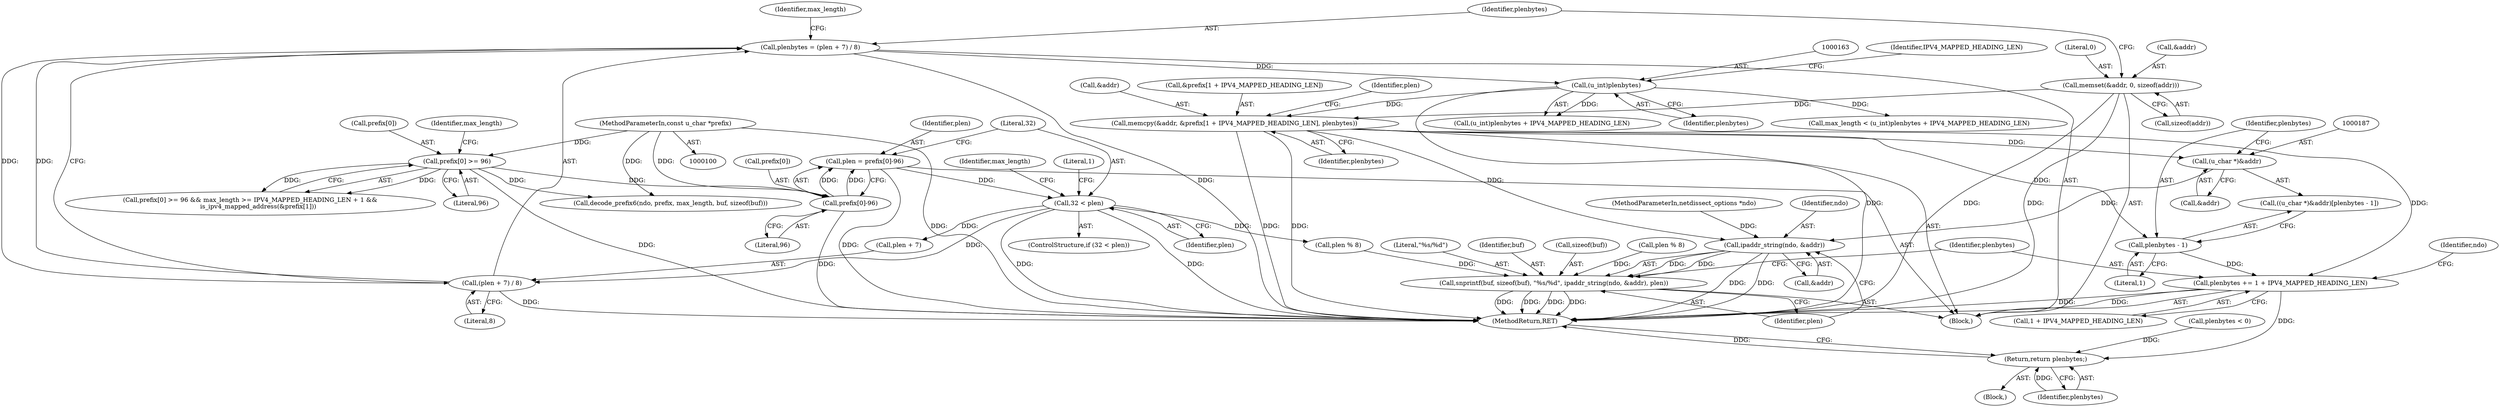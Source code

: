 digraph "0_tcpdump_83a412a5275cac973c5841eca3511c766bed778d@API" {
"1000169" [label="(Call,memcpy(&addr, &prefix[1 + IPV4_MAPPED_HEADING_LEN], plenbytes))"];
"1000145" [label="(Call,memset(&addr, 0, sizeof(addr)))"];
"1000162" [label="(Call,(u_int)plenbytes)"];
"1000151" [label="(Call,plenbytes = (plen + 7) / 8)"];
"1000153" [label="(Call,(plen + 7) / 8)"];
"1000136" [label="(Call,32 < plen)"];
"1000128" [label="(Call,plen = prefix[0]-96)"];
"1000130" [label="(Call,prefix[0]-96)"];
"1000109" [label="(Call,prefix[0] >= 96)"];
"1000102" [label="(MethodParameterIn,const u_char *prefix)"];
"1000186" [label="(Call,(u_char *)&addr)"];
"1000205" [label="(Call,ipaddr_string(ndo, &addr))"];
"1000200" [label="(Call,snprintf(buf, sizeof(buf), \"%s/%d\", ipaddr_string(ndo, &addr), plen))"];
"1000190" [label="(Call,plenbytes - 1)"];
"1000210" [label="(Call,plenbytes += 1 + IPV4_MAPPED_HEADING_LEN)"];
"1000238" [label="(Return,return plenbytes;)"];
"1000204" [label="(Literal,\"%s/%d\")"];
"1000137" [label="(Literal,32)"];
"1000109" [label="(Call,prefix[0] >= 96)"];
"1000234" [label="(Identifier,ndo)"];
"1000238" [label="(Return,return plenbytes;)"];
"1000227" [label="(Call,plenbytes < 0)"];
"1000149" [label="(Call,sizeof(addr))"];
"1000141" [label="(Literal,1)"];
"1000102" [label="(MethodParameterIn,const u_char *prefix)"];
"1000151" [label="(Call,plenbytes = (plen + 7) / 8)"];
"1000201" [label="(Identifier,buf)"];
"1000162" [label="(Call,(u_int)plenbytes)"];
"1000146" [label="(Call,&addr)"];
"1000153" [label="(Call,(plen + 7) / 8)"];
"1000160" [label="(Identifier,max_length)"];
"1000202" [label="(Call,sizeof(buf))"];
"1000211" [label="(Identifier,plenbytes)"];
"1000219" [label="(Call,decode_prefix6(ndo, prefix, max_length, buf, sizeof(buf)))"];
"1000129" [label="(Identifier,plen)"];
"1000165" [label="(Identifier,IPV4_MAPPED_HEADING_LEN)"];
"1000164" [label="(Identifier,plenbytes)"];
"1000152" [label="(Identifier,plenbytes)"];
"1000180" [label="(Call,plen % 8)"];
"1000101" [label="(MethodParameterIn,netdissect_options *ndo)"];
"1000192" [label="(Literal,1)"];
"1000178" [label="(Identifier,plenbytes)"];
"1000210" [label="(Call,plenbytes += 1 + IPV4_MAPPED_HEADING_LEN)"];
"1000157" [label="(Literal,8)"];
"1000212" [label="(Call,1 + IPV4_MAPPED_HEADING_LEN)"];
"1000125" [label="(Block,)"];
"1000159" [label="(Call,max_length < (u_int)plenbytes + IPV4_MAPPED_HEADING_LEN)"];
"1000161" [label="(Call,(u_int)plenbytes + IPV4_MAPPED_HEADING_LEN)"];
"1000186" [label="(Call,(u_char *)&addr)"];
"1000190" [label="(Call,plenbytes - 1)"];
"1000170" [label="(Call,&addr)"];
"1000143" [label="(Identifier,max_length)"];
"1000136" [label="(Call,32 < plen)"];
"1000131" [label="(Call,prefix[0])"];
"1000110" [label="(Call,prefix[0])"];
"1000191" [label="(Identifier,plenbytes)"];
"1000104" [label="(Block,)"];
"1000188" [label="(Call,&addr)"];
"1000148" [label="(Literal,0)"];
"1000200" [label="(Call,snprintf(buf, sizeof(buf), \"%s/%d\", ipaddr_string(ndo, &addr), plen))"];
"1000128" [label="(Call,plen = prefix[0]-96)"];
"1000116" [label="(Identifier,max_length)"];
"1000138" [label="(Identifier,plen)"];
"1000113" [label="(Literal,96)"];
"1000134" [label="(Literal,96)"];
"1000209" [label="(Identifier,plen)"];
"1000169" [label="(Call,memcpy(&addr, &prefix[1 + IPV4_MAPPED_HEADING_LEN], plenbytes))"];
"1000240" [label="(MethodReturn,RET)"];
"1000172" [label="(Call,&prefix[1 + IPV4_MAPPED_HEADING_LEN])"];
"1000145" [label="(Call,memset(&addr, 0, sizeof(addr)))"];
"1000154" [label="(Call,plen + 7)"];
"1000108" [label="(Call,prefix[0] >= 96 && max_length >= IPV4_MAPPED_HEADING_LEN + 1 &&\n        is_ipv4_mapped_address(&prefix[1]))"];
"1000206" [label="(Identifier,ndo)"];
"1000205" [label="(Call,ipaddr_string(ndo, &addr))"];
"1000135" [label="(ControlStructure,if (32 < plen))"];
"1000239" [label="(Identifier,plenbytes)"];
"1000196" [label="(Call,plen % 8)"];
"1000181" [label="(Identifier,plen)"];
"1000207" [label="(Call,&addr)"];
"1000185" [label="(Call,((u_char *)&addr)[plenbytes - 1])"];
"1000130" [label="(Call,prefix[0]-96)"];
"1000169" -> "1000125"  [label="AST: "];
"1000169" -> "1000178"  [label="CFG: "];
"1000170" -> "1000169"  [label="AST: "];
"1000172" -> "1000169"  [label="AST: "];
"1000178" -> "1000169"  [label="AST: "];
"1000181" -> "1000169"  [label="CFG: "];
"1000169" -> "1000240"  [label="DDG: "];
"1000169" -> "1000240"  [label="DDG: "];
"1000145" -> "1000169"  [label="DDG: "];
"1000162" -> "1000169"  [label="DDG: "];
"1000169" -> "1000186"  [label="DDG: "];
"1000169" -> "1000190"  [label="DDG: "];
"1000169" -> "1000205"  [label="DDG: "];
"1000169" -> "1000210"  [label="DDG: "];
"1000145" -> "1000125"  [label="AST: "];
"1000145" -> "1000149"  [label="CFG: "];
"1000146" -> "1000145"  [label="AST: "];
"1000148" -> "1000145"  [label="AST: "];
"1000149" -> "1000145"  [label="AST: "];
"1000152" -> "1000145"  [label="CFG: "];
"1000145" -> "1000240"  [label="DDG: "];
"1000145" -> "1000240"  [label="DDG: "];
"1000162" -> "1000161"  [label="AST: "];
"1000162" -> "1000164"  [label="CFG: "];
"1000163" -> "1000162"  [label="AST: "];
"1000164" -> "1000162"  [label="AST: "];
"1000165" -> "1000162"  [label="CFG: "];
"1000162" -> "1000240"  [label="DDG: "];
"1000162" -> "1000159"  [label="DDG: "];
"1000162" -> "1000161"  [label="DDG: "];
"1000151" -> "1000162"  [label="DDG: "];
"1000151" -> "1000125"  [label="AST: "];
"1000151" -> "1000153"  [label="CFG: "];
"1000152" -> "1000151"  [label="AST: "];
"1000153" -> "1000151"  [label="AST: "];
"1000160" -> "1000151"  [label="CFG: "];
"1000151" -> "1000240"  [label="DDG: "];
"1000153" -> "1000151"  [label="DDG: "];
"1000153" -> "1000151"  [label="DDG: "];
"1000153" -> "1000157"  [label="CFG: "];
"1000154" -> "1000153"  [label="AST: "];
"1000157" -> "1000153"  [label="AST: "];
"1000153" -> "1000240"  [label="DDG: "];
"1000136" -> "1000153"  [label="DDG: "];
"1000136" -> "1000135"  [label="AST: "];
"1000136" -> "1000138"  [label="CFG: "];
"1000137" -> "1000136"  [label="AST: "];
"1000138" -> "1000136"  [label="AST: "];
"1000141" -> "1000136"  [label="CFG: "];
"1000143" -> "1000136"  [label="CFG: "];
"1000136" -> "1000240"  [label="DDG: "];
"1000136" -> "1000240"  [label="DDG: "];
"1000128" -> "1000136"  [label="DDG: "];
"1000136" -> "1000154"  [label="DDG: "];
"1000136" -> "1000180"  [label="DDG: "];
"1000128" -> "1000125"  [label="AST: "];
"1000128" -> "1000130"  [label="CFG: "];
"1000129" -> "1000128"  [label="AST: "];
"1000130" -> "1000128"  [label="AST: "];
"1000137" -> "1000128"  [label="CFG: "];
"1000128" -> "1000240"  [label="DDG: "];
"1000130" -> "1000128"  [label="DDG: "];
"1000130" -> "1000128"  [label="DDG: "];
"1000130" -> "1000134"  [label="CFG: "];
"1000131" -> "1000130"  [label="AST: "];
"1000134" -> "1000130"  [label="AST: "];
"1000130" -> "1000240"  [label="DDG: "];
"1000109" -> "1000130"  [label="DDG: "];
"1000102" -> "1000130"  [label="DDG: "];
"1000109" -> "1000108"  [label="AST: "];
"1000109" -> "1000113"  [label="CFG: "];
"1000110" -> "1000109"  [label="AST: "];
"1000113" -> "1000109"  [label="AST: "];
"1000116" -> "1000109"  [label="CFG: "];
"1000108" -> "1000109"  [label="CFG: "];
"1000109" -> "1000240"  [label="DDG: "];
"1000109" -> "1000108"  [label="DDG: "];
"1000109" -> "1000108"  [label="DDG: "];
"1000102" -> "1000109"  [label="DDG: "];
"1000109" -> "1000219"  [label="DDG: "];
"1000102" -> "1000100"  [label="AST: "];
"1000102" -> "1000240"  [label="DDG: "];
"1000102" -> "1000219"  [label="DDG: "];
"1000186" -> "1000185"  [label="AST: "];
"1000186" -> "1000188"  [label="CFG: "];
"1000187" -> "1000186"  [label="AST: "];
"1000188" -> "1000186"  [label="AST: "];
"1000191" -> "1000186"  [label="CFG: "];
"1000186" -> "1000205"  [label="DDG: "];
"1000205" -> "1000200"  [label="AST: "];
"1000205" -> "1000207"  [label="CFG: "];
"1000206" -> "1000205"  [label="AST: "];
"1000207" -> "1000205"  [label="AST: "];
"1000209" -> "1000205"  [label="CFG: "];
"1000205" -> "1000240"  [label="DDG: "];
"1000205" -> "1000240"  [label="DDG: "];
"1000205" -> "1000200"  [label="DDG: "];
"1000205" -> "1000200"  [label="DDG: "];
"1000101" -> "1000205"  [label="DDG: "];
"1000200" -> "1000125"  [label="AST: "];
"1000200" -> "1000209"  [label="CFG: "];
"1000201" -> "1000200"  [label="AST: "];
"1000202" -> "1000200"  [label="AST: "];
"1000204" -> "1000200"  [label="AST: "];
"1000209" -> "1000200"  [label="AST: "];
"1000211" -> "1000200"  [label="CFG: "];
"1000200" -> "1000240"  [label="DDG: "];
"1000200" -> "1000240"  [label="DDG: "];
"1000200" -> "1000240"  [label="DDG: "];
"1000200" -> "1000240"  [label="DDG: "];
"1000180" -> "1000200"  [label="DDG: "];
"1000196" -> "1000200"  [label="DDG: "];
"1000190" -> "1000185"  [label="AST: "];
"1000190" -> "1000192"  [label="CFG: "];
"1000191" -> "1000190"  [label="AST: "];
"1000192" -> "1000190"  [label="AST: "];
"1000185" -> "1000190"  [label="CFG: "];
"1000190" -> "1000210"  [label="DDG: "];
"1000210" -> "1000125"  [label="AST: "];
"1000210" -> "1000212"  [label="CFG: "];
"1000211" -> "1000210"  [label="AST: "];
"1000212" -> "1000210"  [label="AST: "];
"1000234" -> "1000210"  [label="CFG: "];
"1000210" -> "1000240"  [label="DDG: "];
"1000210" -> "1000240"  [label="DDG: "];
"1000210" -> "1000238"  [label="DDG: "];
"1000238" -> "1000104"  [label="AST: "];
"1000238" -> "1000239"  [label="CFG: "];
"1000239" -> "1000238"  [label="AST: "];
"1000240" -> "1000238"  [label="CFG: "];
"1000238" -> "1000240"  [label="DDG: "];
"1000239" -> "1000238"  [label="DDG: "];
"1000227" -> "1000238"  [label="DDG: "];
}
